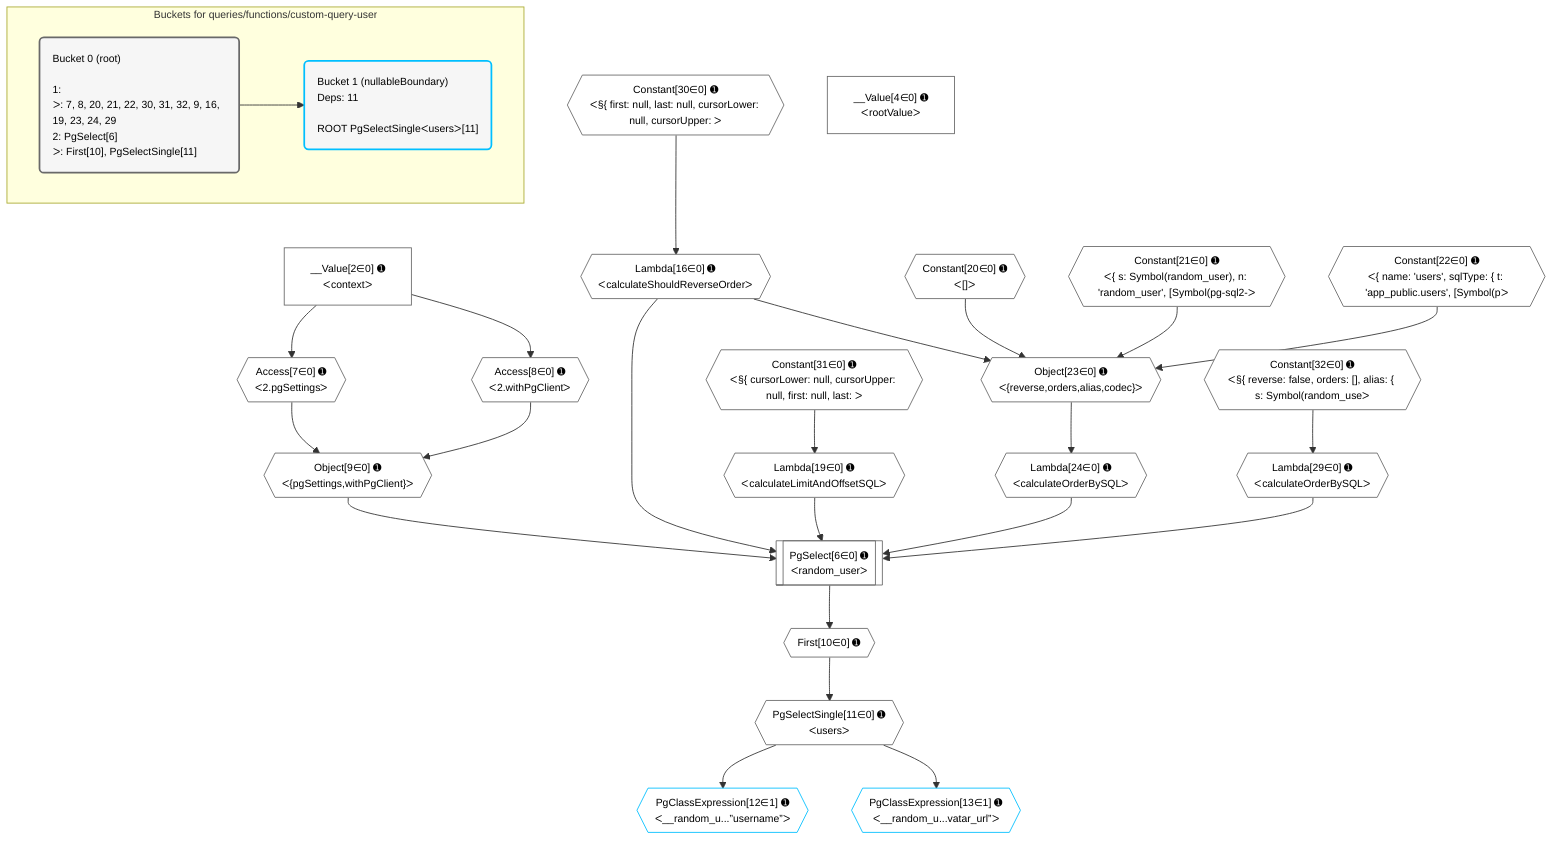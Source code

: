%%{init: {'themeVariables': { 'fontSize': '12px'}}}%%
graph TD
    classDef path fill:#eee,stroke:#000,color:#000
    classDef plan fill:#fff,stroke-width:1px,color:#000
    classDef itemplan fill:#fff,stroke-width:2px,color:#000
    classDef unbatchedplan fill:#dff,stroke-width:1px,color:#000
    classDef sideeffectplan fill:#fcc,stroke-width:2px,color:#000
    classDef bucket fill:#f6f6f6,color:#000,stroke-width:2px,text-align:left


    %% plan dependencies
    PgSelect6[["PgSelect[6∈0] ➊<br />ᐸrandom_userᐳ"]]:::plan
    Object9{{"Object[9∈0] ➊<br />ᐸ{pgSettings,withPgClient}ᐳ"}}:::plan
    Lambda16{{"Lambda[16∈0] ➊<br />ᐸcalculateShouldReverseOrderᐳ"}}:::plan
    Lambda19{{"Lambda[19∈0] ➊<br />ᐸcalculateLimitAndOffsetSQLᐳ"}}:::plan
    Lambda24{{"Lambda[24∈0] ➊<br />ᐸcalculateOrderBySQLᐳ"}}:::plan
    Lambda29{{"Lambda[29∈0] ➊<br />ᐸcalculateOrderBySQLᐳ"}}:::plan
    Object9 & Lambda16 & Lambda19 & Lambda24 & Lambda29 --> PgSelect6
    Object23{{"Object[23∈0] ➊<br />ᐸ{reverse,orders,alias,codec}ᐳ"}}:::plan
    Constant20{{"Constant[20∈0] ➊<br />ᐸ[]ᐳ"}}:::plan
    Constant21{{"Constant[21∈0] ➊<br />ᐸ{ s: Symbol(random_user), n: 'random_user', [Symbol(pg-sql2-ᐳ"}}:::plan
    Constant22{{"Constant[22∈0] ➊<br />ᐸ{ name: 'users', sqlType: { t: 'app_public.users', [Symbol(pᐳ"}}:::plan
    Lambda16 & Constant20 & Constant21 & Constant22 --> Object23
    Access7{{"Access[7∈0] ➊<br />ᐸ2.pgSettingsᐳ"}}:::plan
    Access8{{"Access[8∈0] ➊<br />ᐸ2.withPgClientᐳ"}}:::plan
    Access7 & Access8 --> Object9
    __Value2["__Value[2∈0] ➊<br />ᐸcontextᐳ"]:::plan
    __Value2 --> Access7
    __Value2 --> Access8
    First10{{"First[10∈0] ➊"}}:::plan
    PgSelect6 --> First10
    PgSelectSingle11{{"PgSelectSingle[11∈0] ➊<br />ᐸusersᐳ"}}:::plan
    First10 --> PgSelectSingle11
    Constant30{{"Constant[30∈0] ➊<br />ᐸ§{ first: null, last: null, cursorLower: null, cursorUpper: ᐳ"}}:::plan
    Constant30 --> Lambda16
    Constant31{{"Constant[31∈0] ➊<br />ᐸ§{ cursorLower: null, cursorUpper: null, first: null, last: ᐳ"}}:::plan
    Constant31 --> Lambda19
    Object23 --> Lambda24
    Constant32{{"Constant[32∈0] ➊<br />ᐸ§{ reverse: false, orders: [], alias: { s: Symbol(random_useᐳ"}}:::plan
    Constant32 --> Lambda29
    __Value4["__Value[4∈0] ➊<br />ᐸrootValueᐳ"]:::plan
    PgClassExpression12{{"PgClassExpression[12∈1] ➊<br />ᐸ__random_u...”username”ᐳ"}}:::plan
    PgSelectSingle11 --> PgClassExpression12
    PgClassExpression13{{"PgClassExpression[13∈1] ➊<br />ᐸ__random_u...vatar_url”ᐳ"}}:::plan
    PgSelectSingle11 --> PgClassExpression13

    %% define steps

    subgraph "Buckets for queries/functions/custom-query-user"
    Bucket0("Bucket 0 (root)<br /><br />1: <br />ᐳ: 7, 8, 20, 21, 22, 30, 31, 32, 9, 16, 19, 23, 24, 29<br />2: PgSelect[6]<br />ᐳ: First[10], PgSelectSingle[11]"):::bucket
    classDef bucket0 stroke:#696969
    class Bucket0,__Value2,__Value4,PgSelect6,Access7,Access8,Object9,First10,PgSelectSingle11,Lambda16,Lambda19,Constant20,Constant21,Constant22,Object23,Lambda24,Lambda29,Constant30,Constant31,Constant32 bucket0
    Bucket1("Bucket 1 (nullableBoundary)<br />Deps: 11<br /><br />ROOT PgSelectSingleᐸusersᐳ[11]"):::bucket
    classDef bucket1 stroke:#00bfff
    class Bucket1,PgClassExpression12,PgClassExpression13 bucket1
    Bucket0 --> Bucket1
    end